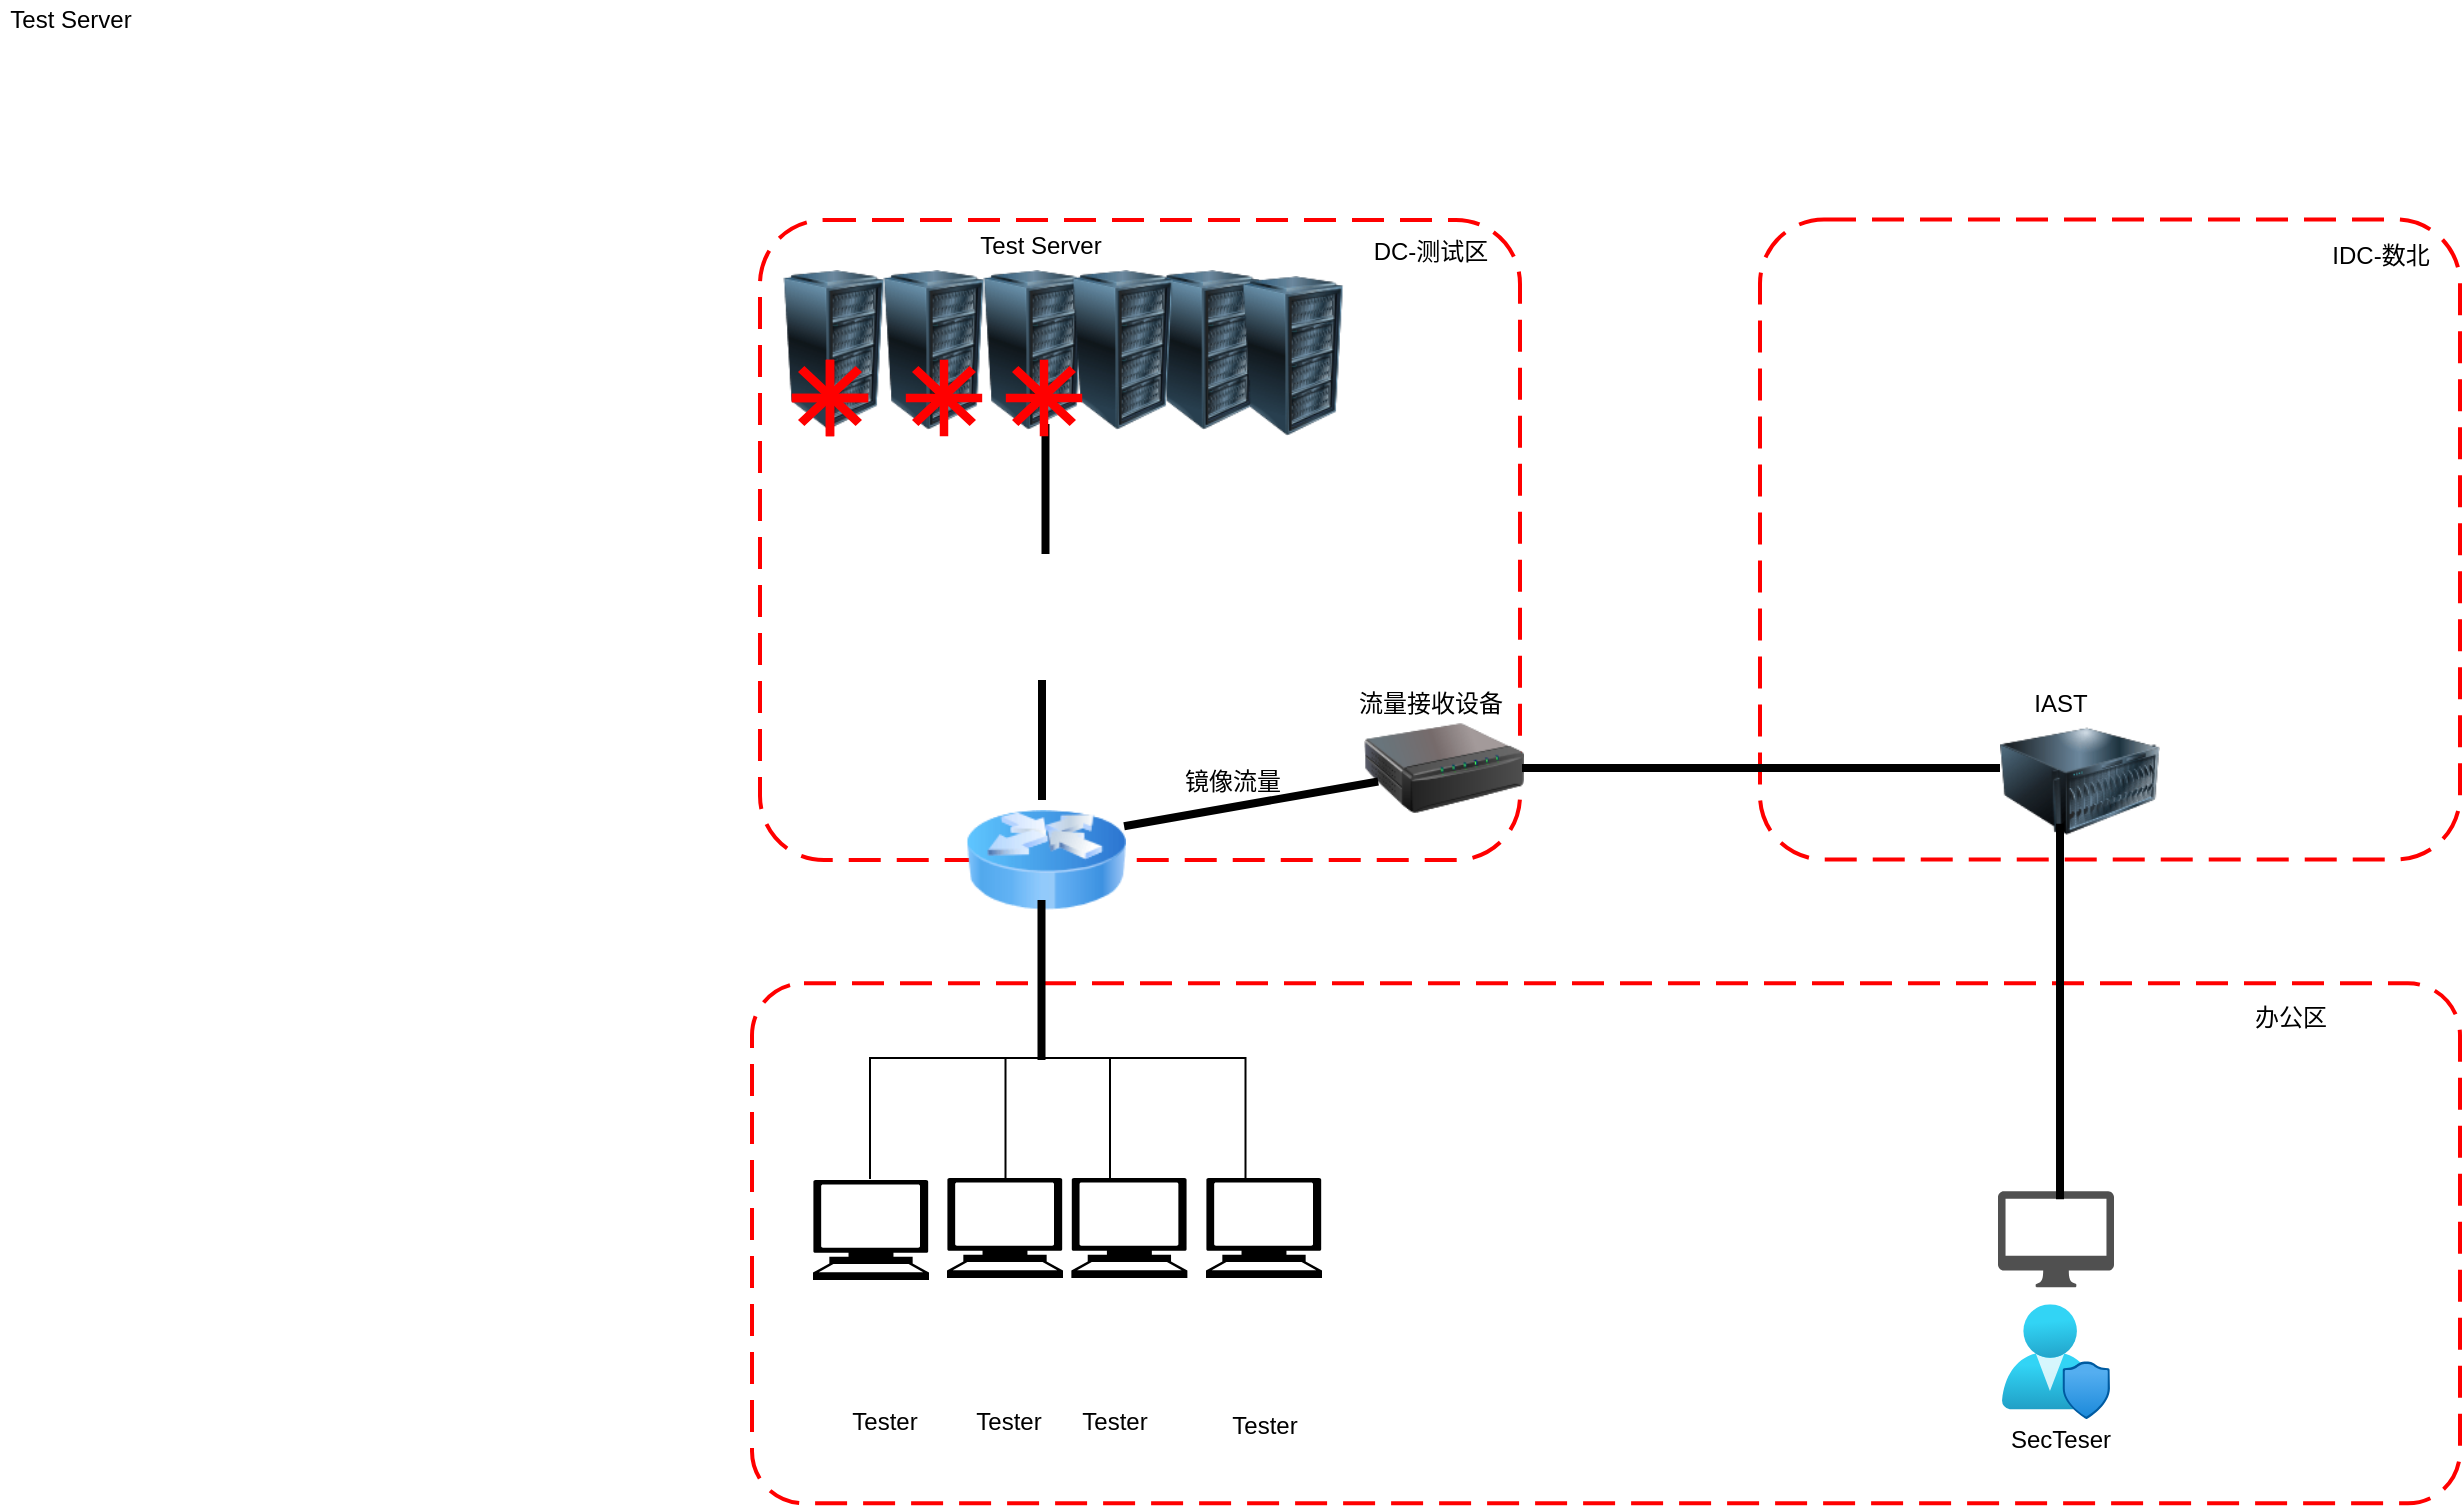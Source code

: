 <mxfile version="13.10.0" type="github">
  <diagram name="Page-1" id="822b0af5-4adb-64df-f703-e8dfc1f81529">
    <mxGraphModel dx="3049" dy="790" grid="1" gridSize="10" guides="1" tooltips="1" connect="1" arrows="1" fold="1" page="1" pageScale="1" pageWidth="1100" pageHeight="850" background="#ffffff" math="0" shadow="0">
      <root>
        <mxCell id="0" />
        <mxCell id="1" parent="0" />
        <mxCell id="K7k0_T_SSJ15ffRAY8dM-1" value="" style="image;html=1;image=img/lib/clip_art/computers/Server_128x128.png" vertex="1" parent="1">
          <mxGeometry x="780" y="400.5" width="80" height="80" as="geometry" />
        </mxCell>
        <mxCell id="K7k0_T_SSJ15ffRAY8dM-4" value="" style="rounded=1;arcSize=10;dashed=1;strokeColor=#ff0000;fillColor=none;gradientColor=none;dashPattern=8 4;strokeWidth=2;" vertex="1" parent="1">
          <mxGeometry x="660" y="159.75" width="350" height="320" as="geometry" />
        </mxCell>
        <mxCell id="K7k0_T_SSJ15ffRAY8dM-6" value="" style="rounded=1;arcSize=10;dashed=1;strokeColor=#ff0000;fillColor=none;gradientColor=none;dashPattern=8 4;strokeWidth=2;" vertex="1" parent="1">
          <mxGeometry x="160" y="160" width="380" height="320" as="geometry" />
        </mxCell>
        <mxCell id="K7k0_T_SSJ15ffRAY8dM-7" value="" style="rounded=1;arcSize=10;dashed=1;strokeColor=#ff0000;fillColor=none;gradientColor=none;dashPattern=8 4;strokeWidth=2;" vertex="1" parent="1">
          <mxGeometry x="156" y="541.62" width="854" height="260" as="geometry" />
        </mxCell>
        <mxCell id="K7k0_T_SSJ15ffRAY8dM-8" value="DC-测试区" style="text;html=1;align=center;verticalAlign=middle;resizable=0;points=[];autosize=1;" vertex="1" parent="1">
          <mxGeometry x="460" y="166" width="70" height="20" as="geometry" />
        </mxCell>
        <mxCell id="K7k0_T_SSJ15ffRAY8dM-9" value="办公区" style="text;html=1;align=center;verticalAlign=middle;resizable=0;points=[];autosize=1;" vertex="1" parent="1">
          <mxGeometry x="900" y="549" width="50" height="20" as="geometry" />
        </mxCell>
        <mxCell id="K7k0_T_SSJ15ffRAY8dM-10" value="" style="shape=image;html=1;verticalAlign=top;verticalLabelPosition=bottom;labelBackgroundColor=#ffffff;imageAspect=0;aspect=fixed;image=https://cdn4.iconfinder.com/data/icons/REALVISTA/project_managment/png/128/tester.png" vertex="1" parent="1">
          <mxGeometry x="191" y="689.5" width="59" height="59" as="geometry" />
        </mxCell>
        <mxCell id="K7k0_T_SSJ15ffRAY8dM-12" value="" style="image;html=1;image=img/lib/clip_art/networking/Print_Server_128x128.png" vertex="1" parent="1">
          <mxGeometry x="462" y="394" width="80" height="80" as="geometry" />
        </mxCell>
        <mxCell id="K7k0_T_SSJ15ffRAY8dM-18" value="" style="image;html=1;image=img/lib/clip_art/computers/Server_Rack_128x128.png" vertex="1" parent="1">
          <mxGeometry x="207" y="185" width="80" height="80" as="geometry" />
        </mxCell>
        <mxCell id="K7k0_T_SSJ15ffRAY8dM-20" value="" style="image;html=1;image=img/lib/clip_art/networking/Router_Icon_128x128.png" vertex="1" parent="1">
          <mxGeometry x="263" y="440" width="80" height="80" as="geometry" />
        </mxCell>
        <mxCell id="K7k0_T_SSJ15ffRAY8dM-24" value="" style="image;html=1;image=img/lib/clip_art/computers/Server_Rack_128x128.png" vertex="1" parent="1">
          <mxGeometry x="157" y="185" width="80" height="80" as="geometry" />
        </mxCell>
        <mxCell id="K7k0_T_SSJ15ffRAY8dM-25" value="" style="image;html=1;image=img/lib/clip_art/computers/Server_Rack_128x128.png" vertex="1" parent="1">
          <mxGeometry x="257" y="185" width="80" height="80" as="geometry" />
        </mxCell>
        <mxCell id="K7k0_T_SSJ15ffRAY8dM-26" value="" style="image;html=1;image=img/lib/clip_art/computers/Server_Rack_128x128.png" vertex="1" parent="1">
          <mxGeometry x="344.75" y="185" width="80" height="80" as="geometry" />
        </mxCell>
        <mxCell id="K7k0_T_SSJ15ffRAY8dM-27" value="" style="image;html=1;image=img/lib/clip_art/computers/Server_Rack_128x128.png" vertex="1" parent="1">
          <mxGeometry x="301.5" y="185" width="80" height="80" as="geometry" />
        </mxCell>
        <mxCell id="K7k0_T_SSJ15ffRAY8dM-28" value="" style="shape=image;html=1;verticalAlign=top;verticalLabelPosition=bottom;labelBackgroundColor=#ffffff;imageAspect=0;aspect=fixed;image=https://cdn4.iconfinder.com/data/icons/logos-brands-5/24/nginx-128.png" vertex="1" parent="1">
          <mxGeometry x="272.25" y="328" width="59.5" height="59.5" as="geometry" />
        </mxCell>
        <mxCell id="K7k0_T_SSJ15ffRAY8dM-37" value="" style="line;strokeWidth=4;direction=south;html=1;perimeter=backbonePerimeter;points=[];outlineConnect=0;" vertex="1" parent="1">
          <mxGeometry x="295.75" y="500" width="10" height="80" as="geometry" />
        </mxCell>
        <mxCell id="K7k0_T_SSJ15ffRAY8dM-38" value="" style="line;strokeWidth=4;direction=south;html=1;perimeter=backbonePerimeter;points=[];outlineConnect=0;" vertex="1" parent="1">
          <mxGeometry x="296" y="390" width="10" height="60" as="geometry" />
        </mxCell>
        <mxCell id="K7k0_T_SSJ15ffRAY8dM-39" value="" style="line;strokeWidth=4;direction=south;html=1;perimeter=backbonePerimeter;points=[];outlineConnect=0;" vertex="1" parent="1">
          <mxGeometry x="297.75" y="262" width="10" height="65" as="geometry" />
        </mxCell>
        <mxCell id="K7k0_T_SSJ15ffRAY8dM-40" value="" style="line;strokeWidth=4;html=1;perimeter=backbonePerimeter;points=[];outlineConnect=0;rotation=-10;" vertex="1" parent="1">
          <mxGeometry x="341.06" y="446.92" width="129.01" height="10" as="geometry" />
        </mxCell>
        <mxCell id="K7k0_T_SSJ15ffRAY8dM-41" value="" style="line;strokeWidth=4;html=1;perimeter=backbonePerimeter;points=[];outlineConnect=0;" vertex="1" parent="1">
          <mxGeometry x="541" y="429" width="239" height="10" as="geometry" />
        </mxCell>
        <mxCell id="K7k0_T_SSJ15ffRAY8dM-42" value="Test Server" style="text;html=1;align=center;verticalAlign=middle;resizable=0;points=[];autosize=1;" vertex="1" parent="1">
          <mxGeometry x="-220" y="50" width="70" height="20" as="geometry" />
        </mxCell>
        <mxCell id="K7k0_T_SSJ15ffRAY8dM-43" value="Test Server" style="text;html=1;align=center;verticalAlign=middle;resizable=0;points=[];autosize=1;" vertex="1" parent="1">
          <mxGeometry x="265" y="163" width="70" height="20" as="geometry" />
        </mxCell>
        <mxCell id="K7k0_T_SSJ15ffRAY8dM-44" value="镜像流量" style="text;html=1;align=center;verticalAlign=middle;resizable=0;points=[];autosize=1;" vertex="1" parent="1">
          <mxGeometry x="365.69" y="430.5" width="60" height="20" as="geometry" />
        </mxCell>
        <mxCell id="K7k0_T_SSJ15ffRAY8dM-46" value="流量接收设备" style="text;html=1;align=center;verticalAlign=middle;resizable=0;points=[];autosize=1;" vertex="1" parent="1">
          <mxGeometry x="449.88" y="392" width="90" height="20" as="geometry" />
        </mxCell>
        <mxCell id="K7k0_T_SSJ15ffRAY8dM-47" value="IAST" style="text;html=1;align=center;verticalAlign=middle;resizable=0;points=[];autosize=1;" vertex="1" parent="1">
          <mxGeometry x="790" y="392" width="40" height="20" as="geometry" />
        </mxCell>
        <mxCell id="K7k0_T_SSJ15ffRAY8dM-48" value="" style="shape=partialRectangle;whiteSpace=wrap;html=1;bottom=1;right=1;left=1;top=0;fillColor=none;routingCenterX=-0.5;rotation=-180;" vertex="1" parent="1">
          <mxGeometry x="215" y="579" width="120" height="60" as="geometry" />
        </mxCell>
        <mxCell id="K7k0_T_SSJ15ffRAY8dM-50" value="" style="shape=partialRectangle;whiteSpace=wrap;html=1;bottom=1;right=1;left=1;top=0;fillColor=none;routingCenterX=-0.5;rotation=-180;" vertex="1" parent="1">
          <mxGeometry x="282.75" y="579" width="120" height="60" as="geometry" />
        </mxCell>
        <mxCell id="K7k0_T_SSJ15ffRAY8dM-51" value="" style="shape=image;html=1;verticalAlign=top;verticalLabelPosition=bottom;labelBackgroundColor=#ffffff;imageAspect=0;aspect=fixed;image=https://cdn4.iconfinder.com/data/icons/REALVISTA/project_managment/png/128/tester.png" vertex="1" parent="1">
          <mxGeometry x="258" y="691.5" width="59" height="59" as="geometry" />
        </mxCell>
        <mxCell id="K7k0_T_SSJ15ffRAY8dM-53" value="" style="shape=image;html=1;verticalAlign=top;verticalLabelPosition=bottom;labelBackgroundColor=#ffffff;imageAspect=0;aspect=fixed;image=https://cdn4.iconfinder.com/data/icons/REALVISTA/project_managment/png/128/tester.png" vertex="1" parent="1">
          <mxGeometry x="310" y="692.5" width="59" height="59" as="geometry" />
        </mxCell>
        <mxCell id="K7k0_T_SSJ15ffRAY8dM-55" value="" style="shape=image;html=1;verticalAlign=top;verticalLabelPosition=bottom;labelBackgroundColor=#ffffff;imageAspect=0;aspect=fixed;image=https://cdn4.iconfinder.com/data/icons/REALVISTA/project_managment/png/128/tester.png" vertex="1" parent="1">
          <mxGeometry x="382" y="693.5" width="59" height="59" as="geometry" />
        </mxCell>
        <mxCell id="K7k0_T_SSJ15ffRAY8dM-58" value="" style="shape=mxgraph.signs.tech.computer;html=1;pointerEvents=1;fillColor=#000000;strokeColor=none;verticalLabelPosition=bottom;verticalAlign=top;align=center;" vertex="1" parent="1">
          <mxGeometry x="186.5" y="640" width="58" height="50" as="geometry" />
        </mxCell>
        <mxCell id="K7k0_T_SSJ15ffRAY8dM-59" value="" style="shape=mxgraph.signs.tech.computer;html=1;pointerEvents=1;fillColor=#000000;strokeColor=none;verticalLabelPosition=bottom;verticalAlign=top;align=center;" vertex="1" parent="1">
          <mxGeometry x="253.5" y="639" width="58" height="50" as="geometry" />
        </mxCell>
        <mxCell id="K7k0_T_SSJ15ffRAY8dM-60" value="" style="shape=mxgraph.signs.tech.computer;html=1;pointerEvents=1;fillColor=#000000;strokeColor=none;verticalLabelPosition=bottom;verticalAlign=top;align=center;" vertex="1" parent="1">
          <mxGeometry x="315.69" y="639" width="58" height="50" as="geometry" />
        </mxCell>
        <mxCell id="K7k0_T_SSJ15ffRAY8dM-61" value="" style="shape=mxgraph.signs.tech.computer;html=1;pointerEvents=1;fillColor=#000000;strokeColor=none;verticalLabelPosition=bottom;verticalAlign=top;align=center;" vertex="1" parent="1">
          <mxGeometry x="383" y="639" width="58" height="50" as="geometry" />
        </mxCell>
        <mxCell id="K7k0_T_SSJ15ffRAY8dM-62" value="" style="pointerEvents=1;shadow=0;dashed=0;html=1;strokeColor=none;fillColor=#505050;labelPosition=center;verticalLabelPosition=bottom;verticalAlign=top;outlineConnect=0;align=center;shape=mxgraph.office.devices.mac_client;" vertex="1" parent="1">
          <mxGeometry x="779" y="645.62" width="58" height="48" as="geometry" />
        </mxCell>
        <mxCell id="K7k0_T_SSJ15ffRAY8dM-63" value="" style="aspect=fixed;html=1;points=[];align=center;image;fontSize=12;image=img/lib/azure2/management_governance/User_Privacy.svg;" vertex="1" parent="1">
          <mxGeometry x="781" y="702.12" width="54" height="57.38" as="geometry" />
        </mxCell>
        <mxCell id="K7k0_T_SSJ15ffRAY8dM-65" value="" style="line;strokeWidth=4;html=1;perimeter=backbonePerimeter;points=[];outlineConnect=0;rotation=-90;" vertex="1" parent="1">
          <mxGeometry x="716.13" y="550.79" width="187.75" height="10" as="geometry" />
        </mxCell>
        <mxCell id="K7k0_T_SSJ15ffRAY8dM-69" value="" style="shape=mxgraph.mockup.markup.redX;fillColor=#ff0000;html=1;shadow=0;strokeColor=none;rotation=-225;direction=south;" vertex="1" parent="1">
          <mxGeometry x="237" y="234" width="30" height="30" as="geometry" />
        </mxCell>
        <mxCell id="K7k0_T_SSJ15ffRAY8dM-70" value="" style="shape=mxgraph.mockup.markup.redX;fillColor=#ff0000;html=1;shadow=0;strokeColor=none;rotation=90;" vertex="1" parent="1">
          <mxGeometry x="237" y="232" width="30" height="32" as="geometry" />
        </mxCell>
        <mxCell id="K7k0_T_SSJ15ffRAY8dM-71" value="" style="shape=mxgraph.mockup.markup.redX;fillColor=#ff0000;html=1;shadow=0;strokeColor=none;rotation=-225;direction=south;" vertex="1" parent="1">
          <mxGeometry x="180" y="234" width="30" height="30" as="geometry" />
        </mxCell>
        <mxCell id="K7k0_T_SSJ15ffRAY8dM-72" value="" style="shape=mxgraph.mockup.markup.redX;fillColor=#ff0000;html=1;shadow=0;strokeColor=none;rotation=90;" vertex="1" parent="1">
          <mxGeometry x="180" y="232" width="30" height="32" as="geometry" />
        </mxCell>
        <mxCell id="K7k0_T_SSJ15ffRAY8dM-73" value="" style="shape=mxgraph.mockup.markup.redX;fillColor=#ff0000;html=1;shadow=0;strokeColor=none;rotation=-225;direction=south;" vertex="1" parent="1">
          <mxGeometry x="180" y="234" width="30" height="30" as="geometry" />
        </mxCell>
        <mxCell id="K7k0_T_SSJ15ffRAY8dM-74" value="" style="shape=mxgraph.mockup.markup.redX;fillColor=#ff0000;html=1;shadow=0;strokeColor=none;rotation=-225;direction=south;" vertex="1" parent="1">
          <mxGeometry x="287" y="234" width="30" height="30" as="geometry" />
        </mxCell>
        <mxCell id="K7k0_T_SSJ15ffRAY8dM-75" value="" style="shape=mxgraph.mockup.markup.redX;fillColor=#ff0000;html=1;shadow=0;strokeColor=none;rotation=90;" vertex="1" parent="1">
          <mxGeometry x="287" y="232" width="30" height="32" as="geometry" />
        </mxCell>
        <mxCell id="K7k0_T_SSJ15ffRAY8dM-76" value="" style="image;html=1;image=img/lib/clip_art/computers/Server_Rack_128x128.png" vertex="1" parent="1">
          <mxGeometry x="381.5" y="188" width="90" height="80" as="geometry" />
        </mxCell>
        <mxCell id="K7k0_T_SSJ15ffRAY8dM-77" value="IDC-数北" style="text;html=1;align=center;verticalAlign=middle;resizable=0;points=[];autosize=1;" vertex="1" parent="1">
          <mxGeometry x="940" y="168" width="60" height="20" as="geometry" />
        </mxCell>
        <mxCell id="K7k0_T_SSJ15ffRAY8dM-78" value="Tester" style="text;html=1;align=center;verticalAlign=middle;resizable=0;points=[];autosize=1;" vertex="1" parent="1">
          <mxGeometry x="196.75" y="750.5" width="50" height="20" as="geometry" />
        </mxCell>
        <mxCell id="K7k0_T_SSJ15ffRAY8dM-79" value="Tester" style="text;html=1;align=center;verticalAlign=middle;resizable=0;points=[];autosize=1;" vertex="1" parent="1">
          <mxGeometry x="258.75" y="750.5" width="50" height="20" as="geometry" />
        </mxCell>
        <mxCell id="K7k0_T_SSJ15ffRAY8dM-80" value="Tester" style="text;html=1;align=center;verticalAlign=middle;resizable=0;points=[];autosize=1;" vertex="1" parent="1">
          <mxGeometry x="311.5" y="750.5" width="50" height="20" as="geometry" />
        </mxCell>
        <mxCell id="K7k0_T_SSJ15ffRAY8dM-83" value="Tester" style="text;html=1;align=center;verticalAlign=middle;resizable=0;points=[];autosize=1;" vertex="1" parent="1">
          <mxGeometry x="386.5" y="752.5" width="50" height="20" as="geometry" />
        </mxCell>
        <mxCell id="K7k0_T_SSJ15ffRAY8dM-85" value="SecTeser" style="text;html=1;align=center;verticalAlign=middle;resizable=0;points=[];autosize=1;" vertex="1" parent="1">
          <mxGeometry x="775.01" y="759.5" width="70" height="20" as="geometry" />
        </mxCell>
      </root>
    </mxGraphModel>
  </diagram>
</mxfile>
